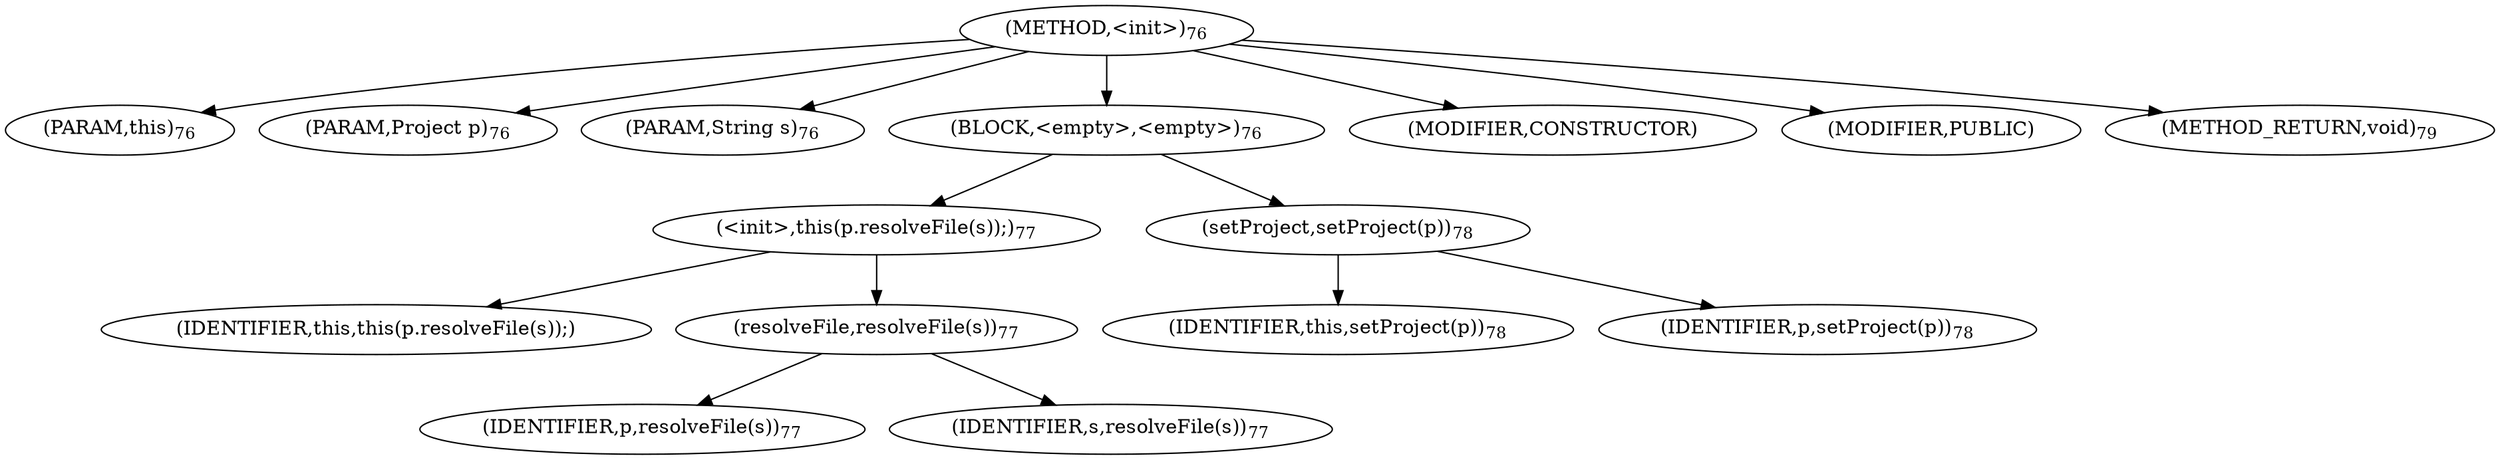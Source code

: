 digraph "&lt;init&gt;" {  
"145" [label = <(METHOD,&lt;init&gt;)<SUB>76</SUB>> ]
"9" [label = <(PARAM,this)<SUB>76</SUB>> ]
"146" [label = <(PARAM,Project p)<SUB>76</SUB>> ]
"147" [label = <(PARAM,String s)<SUB>76</SUB>> ]
"148" [label = <(BLOCK,&lt;empty&gt;,&lt;empty&gt;)<SUB>76</SUB>> ]
"149" [label = <(&lt;init&gt;,this(p.resolveFile(s));)<SUB>77</SUB>> ]
"8" [label = <(IDENTIFIER,this,this(p.resolveFile(s));)> ]
"150" [label = <(resolveFile,resolveFile(s))<SUB>77</SUB>> ]
"151" [label = <(IDENTIFIER,p,resolveFile(s))<SUB>77</SUB>> ]
"152" [label = <(IDENTIFIER,s,resolveFile(s))<SUB>77</SUB>> ]
"153" [label = <(setProject,setProject(p))<SUB>78</SUB>> ]
"10" [label = <(IDENTIFIER,this,setProject(p))<SUB>78</SUB>> ]
"154" [label = <(IDENTIFIER,p,setProject(p))<SUB>78</SUB>> ]
"155" [label = <(MODIFIER,CONSTRUCTOR)> ]
"156" [label = <(MODIFIER,PUBLIC)> ]
"157" [label = <(METHOD_RETURN,void)<SUB>79</SUB>> ]
  "145" -> "9" 
  "145" -> "146" 
  "145" -> "147" 
  "145" -> "148" 
  "145" -> "155" 
  "145" -> "156" 
  "145" -> "157" 
  "148" -> "149" 
  "148" -> "153" 
  "149" -> "8" 
  "149" -> "150" 
  "150" -> "151" 
  "150" -> "152" 
  "153" -> "10" 
  "153" -> "154" 
}
